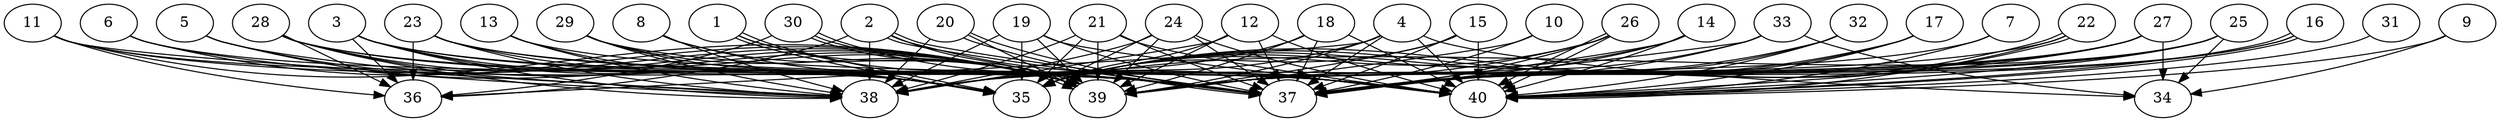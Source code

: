 // DAG automatically generated by daggen at Thu Oct  3 14:06:49 2019
// ./daggen --dot -n 40 --ccr 0.3 --fat 0.9 --regular 0.7 --density 0.9 --mindata 5242880 --maxdata 52428800 
digraph G {
  1 [size="28634453", alpha="0.08", expect_size="8590336"] 
  1 -> 35 [size ="8590336"]
  1 -> 35 [size ="8590336"]
  1 -> 37 [size ="8590336"]
  1 -> 39 [size ="8590336"]
  2 [size="116374187", alpha="0.18", expect_size="34912256"] 
  2 -> 36 [size ="34912256"]
  2 -> 37 [size ="34912256"]
  2 -> 37 [size ="34912256"]
  2 -> 38 [size ="34912256"]
  2 -> 39 [size ="34912256"]
  2 -> 40 [size ="34912256"]
  3 [size="52978347", alpha="0.17", expect_size="15893504"] 
  3 -> 35 [size ="15893504"]
  3 -> 36 [size ="15893504"]
  3 -> 37 [size ="15893504"]
  3 -> 38 [size ="15893504"]
  3 -> 39 [size ="15893504"]
  3 -> 40 [size ="15893504"]
  4 [size="75424427", alpha="0.03", expect_size="22627328"] 
  4 -> 34 [size ="22627328"]
  4 -> 36 [size ="22627328"]
  4 -> 37 [size ="22627328"]
  4 -> 38 [size ="22627328"]
  4 -> 39 [size ="22627328"]
  4 -> 40 [size ="22627328"]
  5 [size="48011947", alpha="0.00", expect_size="14403584"] 
  5 -> 35 [size ="14403584"]
  5 -> 38 [size ="14403584"]
  5 -> 39 [size ="14403584"]
  6 [size="48629760", alpha="0.07", expect_size="14588928"] 
  6 -> 35 [size ="14588928"]
  6 -> 38 [size ="14588928"]
  6 -> 39 [size ="14588928"]
  7 [size="79520427", alpha="0.13", expect_size="23856128"] 
  7 -> 39 [size ="23856128"]
  7 -> 40 [size ="23856128"]
  8 [size="121975467", alpha="0.15", expect_size="36592640"] 
  8 -> 37 [size ="36592640"]
  8 -> 38 [size ="36592640"]
  8 -> 39 [size ="36592640"]
  9 [size="108772693", alpha="0.16", expect_size="32631808"] 
  9 -> 34 [size ="32631808"]
  9 -> 40 [size ="32631808"]
  10 [size="109335893", alpha="0.14", expect_size="32800768"] 
  10 -> 37 [size ="32800768"]
  10 -> 39 [size ="32800768"]
  11 [size="31546027", alpha="0.20", expect_size="9463808"] 
  11 -> 35 [size ="9463808"]
  11 -> 36 [size ="9463808"]
  11 -> 37 [size ="9463808"]
  11 -> 38 [size ="9463808"]
  11 -> 39 [size ="9463808"]
  12 [size="93767680", alpha="0.01", expect_size="28130304"] 
  12 -> 35 [size ="28130304"]
  12 -> 37 [size ="28130304"]
  12 -> 38 [size ="28130304"]
  12 -> 39 [size ="28130304"]
  12 -> 40 [size ="28130304"]
  13 [size="77455360", alpha="0.14", expect_size="23236608"] 
  13 -> 35 [size ="23236608"]
  13 -> 38 [size ="23236608"]
  13 -> 40 [size ="23236608"]
  14 [size="56398507", alpha="0.00", expect_size="16919552"] 
  14 -> 35 [size ="16919552"]
  14 -> 37 [size ="16919552"]
  14 -> 39 [size ="16919552"]
  14 -> 40 [size ="16919552"]
  15 [size="82490027", alpha="0.20", expect_size="24747008"] 
  15 -> 35 [size ="24747008"]
  15 -> 37 [size ="24747008"]
  15 -> 39 [size ="24747008"]
  15 -> 40 [size ="24747008"]
  16 [size="86104747", alpha="0.00", expect_size="25831424"] 
  16 -> 37 [size ="25831424"]
  16 -> 39 [size ="25831424"]
  16 -> 40 [size ="25831424"]
  16 -> 40 [size ="25831424"]
  17 [size="143923200", alpha="0.03", expect_size="43176960"] 
  17 -> 35 [size ="43176960"]
  17 -> 37 [size ="43176960"]
  17 -> 40 [size ="43176960"]
  18 [size="91303253", alpha="0.02", expect_size="27390976"] 
  18 -> 37 [size ="27390976"]
  18 -> 38 [size ="27390976"]
  18 -> 39 [size ="27390976"]
  18 -> 40 [size ="27390976"]
  19 [size="52630187", alpha="0.05", expect_size="15789056"] 
  19 -> 35 [size ="15789056"]
  19 -> 37 [size ="15789056"]
  19 -> 38 [size ="15789056"]
  19 -> 39 [size ="15789056"]
  19 -> 40 [size ="15789056"]
  20 [size="23831893", alpha="0.03", expect_size="7149568"] 
  20 -> 37 [size ="7149568"]
  20 -> 37 [size ="7149568"]
  20 -> 38 [size ="7149568"]
  20 -> 39 [size ="7149568"]
  21 [size="135526400", alpha="0.02", expect_size="40657920"] 
  21 -> 35 [size ="40657920"]
  21 -> 37 [size ="40657920"]
  21 -> 38 [size ="40657920"]
  21 -> 39 [size ="40657920"]
  21 -> 40 [size ="40657920"]
  22 [size="135400107", alpha="0.13", expect_size="40620032"] 
  22 -> 37 [size ="40620032"]
  22 -> 37 [size ="40620032"]
  22 -> 39 [size ="40620032"]
  22 -> 40 [size ="40620032"]
  23 [size="141202773", alpha="0.10", expect_size="42360832"] 
  23 -> 36 [size ="42360832"]
  23 -> 37 [size ="42360832"]
  23 -> 38 [size ="42360832"]
  23 -> 39 [size ="42360832"]
  23 -> 40 [size ="42360832"]
  24 [size="91252053", alpha="0.13", expect_size="27375616"] 
  24 -> 35 [size ="27375616"]
  24 -> 37 [size ="27375616"]
  24 -> 38 [size ="27375616"]
  24 -> 39 [size ="27375616"]
  24 -> 40 [size ="27375616"]
  25 [size="93583360", alpha="0.01", expect_size="28075008"] 
  25 -> 34 [size ="28075008"]
  25 -> 35 [size ="28075008"]
  25 -> 37 [size ="28075008"]
  25 -> 39 [size ="28075008"]
  25 -> 40 [size ="28075008"]
  26 [size="91415893", alpha="0.12", expect_size="27424768"] 
  26 -> 35 [size ="27424768"]
  26 -> 37 [size ="27424768"]
  26 -> 38 [size ="27424768"]
  26 -> 40 [size ="27424768"]
  26 -> 40 [size ="27424768"]
  27 [size="93197653", alpha="0.11", expect_size="27959296"] 
  27 -> 34 [size ="27959296"]
  27 -> 37 [size ="27959296"]
  27 -> 38 [size ="27959296"]
  27 -> 39 [size ="27959296"]
  27 -> 40 [size ="27959296"]
  28 [size="119613440", alpha="0.04", expect_size="35884032"] 
  28 -> 35 [size ="35884032"]
  28 -> 36 [size ="35884032"]
  28 -> 37 [size ="35884032"]
  28 -> 38 [size ="35884032"]
  28 -> 39 [size ="35884032"]
  28 -> 40 [size ="35884032"]
  29 [size="139079680", alpha="0.08", expect_size="41723904"] 
  29 -> 35 [size ="41723904"]
  29 -> 38 [size ="41723904"]
  29 -> 39 [size ="41723904"]
  29 -> 40 [size ="41723904"]
  30 [size="19650560", alpha="0.04", expect_size="5895168"] 
  30 -> 36 [size ="5895168"]
  30 -> 39 [size ="5895168"]
  30 -> 39 [size ="5895168"]
  30 -> 40 [size ="5895168"]
  31 [size="39406933", alpha="0.02", expect_size="11822080"] 
  31 -> 40 [size ="11822080"]
  32 [size="52224000", alpha="0.09", expect_size="15667200"] 
  32 -> 35 [size ="15667200"]
  32 -> 37 [size ="15667200"]
  32 -> 40 [size ="15667200"]
  33 [size="156999680", alpha="0.04", expect_size="47099904"] 
  33 -> 34 [size ="47099904"]
  33 -> 35 [size ="47099904"]
  33 -> 37 [size ="47099904"]
  33 -> 39 [size ="47099904"]
  34 [size="74666667", alpha="0.04", expect_size="22400000"] 
  35 [size="20459520", alpha="0.12", expect_size="6137856"] 
  36 [size="24924160", alpha="0.09", expect_size="7477248"] 
  37 [size="119207253", alpha="0.02", expect_size="35762176"] 
  38 [size="50790400", alpha="0.05", expect_size="15237120"] 
  39 [size="81452373", alpha="0.12", expect_size="24435712"] 
  40 [size="145210027", alpha="0.19", expect_size="43563008"] 
}
